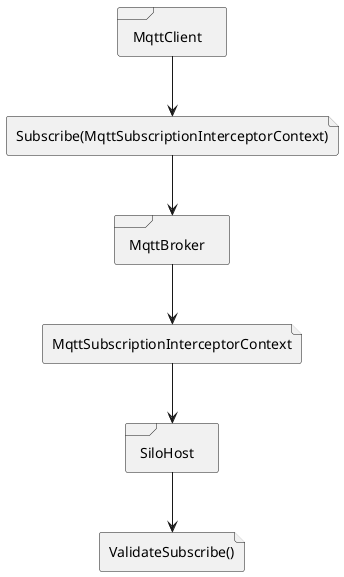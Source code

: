@startuml

skinparam componentStyle uml2

file "Subscribe(MqttSubscriptionInterceptorContext)" as SubscribePackage
file "MqttSubscriptionInterceptorContext" as SubscribePackage2
file "ValidateSubscribe()" as ValidateSubscribe

frame SiloHost {
}

frame "MqttClient" as MqttClient {
}

frame "MqttBroker" as MqttBroker {
}

MqttClient --> SubscribePackage
SubscribePackage --> MqttBroker
MqttBroker --> SubscribePackage2
SubscribePackage2 --> SiloHost
SiloHost --> ValidateSubscribe

@enduml
